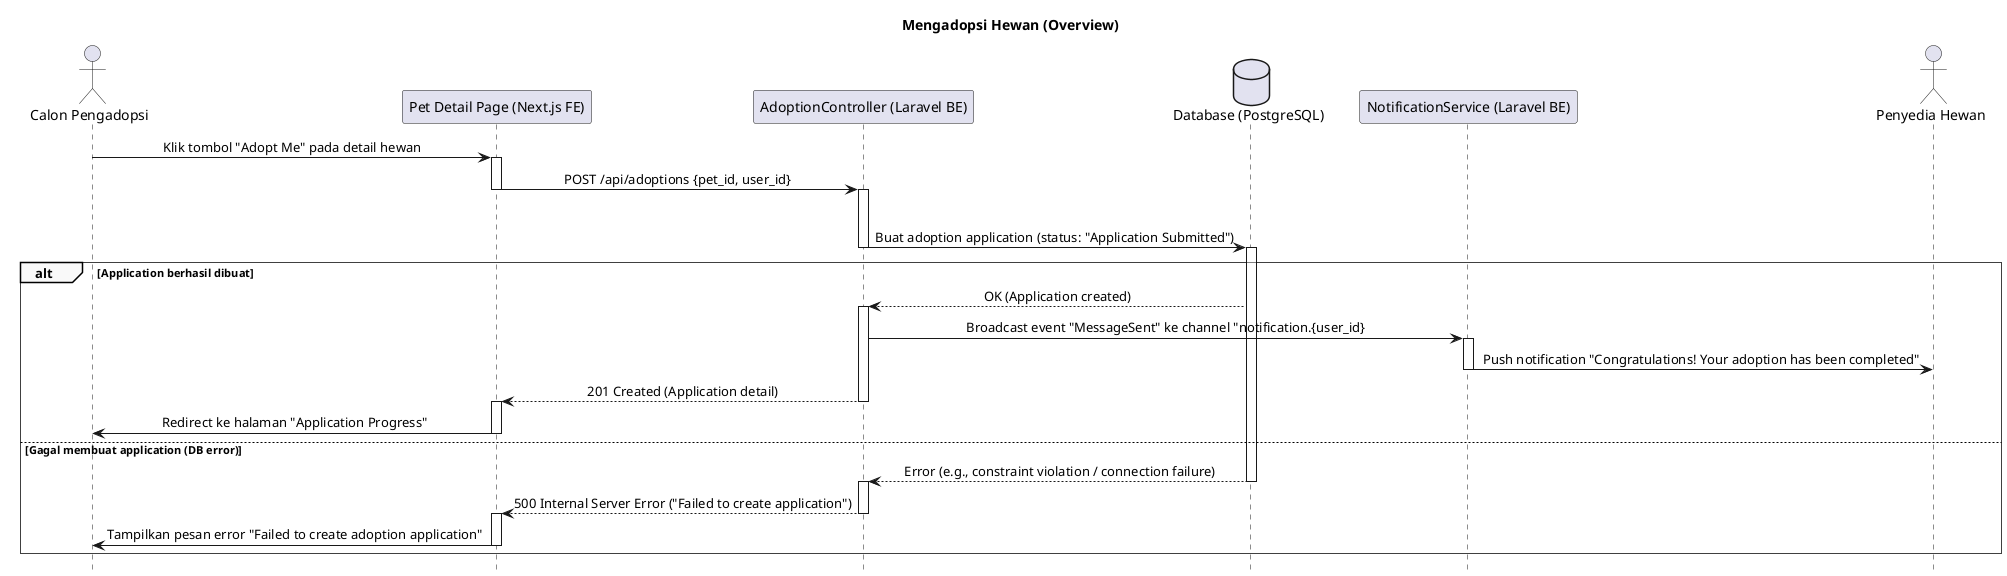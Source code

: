 @startuml
' === Styling ===
skinparam sequence {
    LifelineFooterStrategy none
    MessageAlign center
    ArrowThickness 1
    ParticipantPadding 20
    GroupBorderThickness 0.5
    GroupBackgroundColor #F9F9F9
}
hide footbox

' === Participants ===
actor "Calon Pengadopsi" as Adopter
participant "Pet Detail Page (Next.js FE)" as FE
participant "AdoptionController (Laravel BE)" as BE
database "Database (PostgreSQL)" as DB
participant "NotificationService (Laravel BE)" as NS
actor "Penyedia Hewan" as FE_Adopter

title Mengadopsi Hewan (Overview)

' === Flow 1: Memulai Proses Adopsi ===
Adopter -> FE: Klik tombol "Adopt Me" pada detail hewan
activate FE
FE -> BE: POST /api/adoptions {pet_id, user_id}
deactivate FE
activate BE

alt Validasi berhasil (profile lengkap & pet tersedia)
    BE -> DB: Buat adoption application (status: "Application Submitted")
    deactivate BE
    activate DB

    alt Application berhasil dibuat
        DB --> BE: OK (Application created)
        activate BE
        BE -> NS: Broadcast event "MessageSent" ke channel "notification.{user_id}
        activate NS
        NS -> FE_Adopter: Push notification "Congratulations! Your adoption has been completed"
        deactivate NS
        BE --> FE: 201 Created (Application detail)
        deactivate BE
        activate FE
        FE -> Adopter: Redirect ke halaman "Application Progress"
        deactivate FE

    else Gagal membuat application (DB error)
        DB --> BE: Error (e.g., constraint violation / connection failure)
        deactivate DB
        activate BE
        BE --> FE: 500 Internal Server Error ("Failed to create application")
        deactivate BE
        activate FE
        FE -> Adopter: Tampilkan pesan error "Failed to create adoption application"
        deactivate FE
    end


' === Flow 2: Melihat Progress Adopsi ===
'Adopter -> FE: Buka halaman "My Applications"
'activate FE
'FE -> BE: GET /api/adoptions/user/{user_id}
'deactivate FE
'activate BE
'BE -> DB: Ambil semua adoption applications milik user
'activate DB
'DB --> BE: Return list of applications / null
'deactivate DB
'BE --> FE: 200 OK (List of applications dengan status)
'deactivate BE
'activate FE
'FE -> Adopter: Tampilkan daftar aplikasi adopsi dengan tahapan masing-masing
'deactivate FE
'
'note right of FE
'    Setiap tahapan memiliki use case tersendiri:
'
'    **UC-01: Upload Requirements**
'    - Adopter upload dokumen persyaratan
'    - Status berubah ke "Application Submitted"
'
'    **UC-02: Provider Review Application**
'    - Provider review & approve/reject
'    - Status berubah ke "Application Reviewed"
'
'    **UC-03: Schedule Meet & Greet**
'    - Provider tentukan jadwal pertemuan
'    - Status berubah ke "Meet & Greet Scheduled"
'
'    **UC-04: Complete Adoption**
'    - Adopter upload bukti hand over
'    - Status berubah ke "Completed"
'
'    Setiap use case akan memiliki
'    sequence diagram detail tersendiri
'end note

@enduml